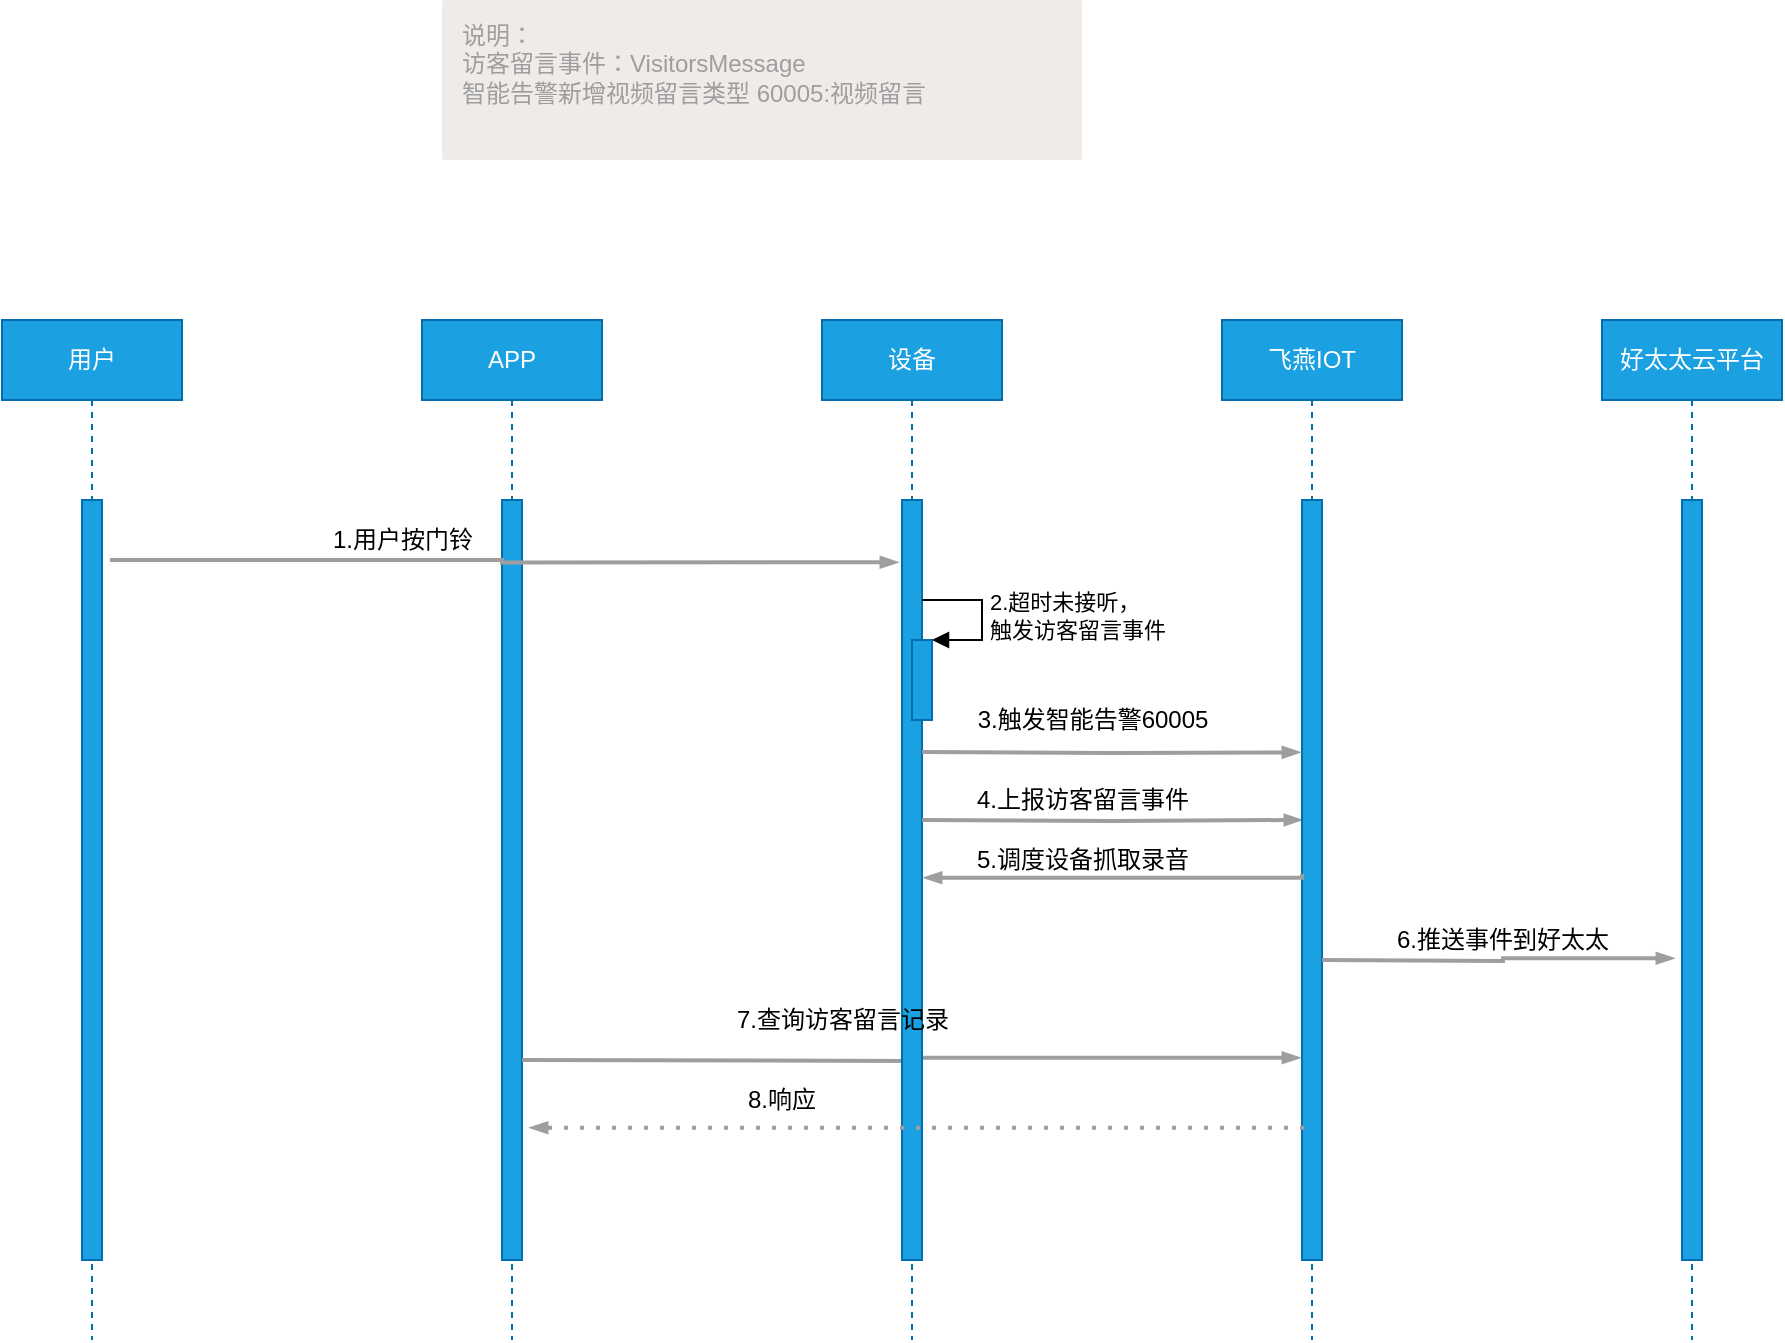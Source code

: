 <mxfile version="15.2.7" type="device"><diagram id="J1NdJrgx_1njmjQttfgB" name="第 1 页"><mxGraphModel dx="1086" dy="1975" grid="1" gridSize="10" guides="1" tooltips="1" connect="1" arrows="1" fold="1" page="1" pageScale="1" pageWidth="827" pageHeight="1169" math="0" shadow="0"><root><mxCell id="0"/><mxCell id="1" parent="0"/><mxCell id="nYSz3AVvBrGewztdGlZm-1" value="用户" style="shape=umlLifeline;perimeter=lifelinePerimeter;whiteSpace=wrap;html=1;container=1;collapsible=0;recursiveResize=0;outlineConnect=0;fillColor=#1ba1e2;strokeColor=#006EAF;fontColor=#ffffff;" parent="1" vertex="1"><mxGeometry x="90" y="100" width="90" height="510" as="geometry"/></mxCell><mxCell id="nYSz3AVvBrGewztdGlZm-5" value="" style="html=1;points=[];perimeter=orthogonalPerimeter;fillColor=#1ba1e2;strokeColor=#006EAF;fontColor=#ffffff;" parent="nYSz3AVvBrGewztdGlZm-1" vertex="1"><mxGeometry x="40" y="90" width="10" height="380" as="geometry"/></mxCell><mxCell id="nYSz3AVvBrGewztdGlZm-2" value="APP" style="shape=umlLifeline;perimeter=lifelinePerimeter;whiteSpace=wrap;html=1;container=1;collapsible=0;recursiveResize=0;outlineConnect=0;fillColor=#1ba1e2;strokeColor=#006EAF;fontColor=#ffffff;" parent="1" vertex="1"><mxGeometry x="300" y="100" width="90" height="510" as="geometry"/></mxCell><mxCell id="nYSz3AVvBrGewztdGlZm-8" value="" style="html=1;points=[];perimeter=orthogonalPerimeter;fillColor=#1ba1e2;strokeColor=#006EAF;fontColor=#ffffff;" parent="nYSz3AVvBrGewztdGlZm-2" vertex="1"><mxGeometry x="40" y="90" width="10" height="380" as="geometry"/></mxCell><mxCell id="nYSz3AVvBrGewztdGlZm-26" value="" style="edgeStyle=orthogonalEdgeStyle;fontSize=12;html=1;endArrow=blockThin;endFill=1;rounded=0;strokeWidth=2;endSize=4;startSize=4;dashed=0;strokeColor=#9E9E9E;entryX=-0.1;entryY=0.734;entryDx=0;entryDy=0;entryPerimeter=0;" parent="nYSz3AVvBrGewztdGlZm-2" target="nYSz3AVvBrGewztdGlZm-10" edge="1"><mxGeometry width="100" relative="1" as="geometry"><mxPoint x="50" y="370" as="sourcePoint"/><mxPoint x="150" y="370" as="targetPoint"/></mxGeometry></mxCell><mxCell id="nYSz3AVvBrGewztdGlZm-3" value="设备" style="shape=umlLifeline;perimeter=lifelinePerimeter;whiteSpace=wrap;html=1;container=1;collapsible=0;recursiveResize=0;outlineConnect=0;fillColor=#1ba1e2;strokeColor=#006EAF;fontColor=#ffffff;" parent="1" vertex="1"><mxGeometry x="500" y="100" width="90" height="510" as="geometry"/></mxCell><mxCell id="nYSz3AVvBrGewztdGlZm-9" value="" style="html=1;points=[];perimeter=orthogonalPerimeter;fillColor=#1ba1e2;strokeColor=#006EAF;fontColor=#ffffff;" parent="nYSz3AVvBrGewztdGlZm-3" vertex="1"><mxGeometry x="40" y="90" width="10" height="380" as="geometry"/></mxCell><mxCell id="nYSz3AVvBrGewztdGlZm-13" value="" style="html=1;points=[];perimeter=orthogonalPerimeter;fillColor=#1ba1e2;strokeColor=#006EAF;fontColor=#ffffff;" parent="nYSz3AVvBrGewztdGlZm-3" vertex="1"><mxGeometry x="45" y="160" width="10" height="40" as="geometry"/></mxCell><mxCell id="nYSz3AVvBrGewztdGlZm-14" value="2.超时未接听，&lt;br&gt;触发访客留言事件" style="edgeStyle=orthogonalEdgeStyle;html=1;align=left;spacingLeft=2;endArrow=block;rounded=0;entryX=1;entryY=0;" parent="nYSz3AVvBrGewztdGlZm-3" target="nYSz3AVvBrGewztdGlZm-13" edge="1"><mxGeometry relative="1" as="geometry"><mxPoint x="50" y="140" as="sourcePoint"/><Array as="points"><mxPoint x="80" y="140"/></Array></mxGeometry></mxCell><mxCell id="nYSz3AVvBrGewztdGlZm-18" value="" style="edgeStyle=orthogonalEdgeStyle;fontSize=12;html=1;endArrow=blockThin;endFill=1;rounded=0;strokeWidth=2;endSize=4;startSize=4;dashed=0;strokeColor=#9E9E9E;entryX=0;entryY=0.421;entryDx=0;entryDy=0;entryPerimeter=0;" parent="nYSz3AVvBrGewztdGlZm-3" target="nYSz3AVvBrGewztdGlZm-10" edge="1"><mxGeometry width="100" relative="1" as="geometry"><mxPoint x="50" y="250" as="sourcePoint"/><mxPoint x="230" y="250" as="targetPoint"/></mxGeometry></mxCell><mxCell id="nYSz3AVvBrGewztdGlZm-4" value="飞燕IOT" style="shape=umlLifeline;perimeter=lifelinePerimeter;whiteSpace=wrap;html=1;container=1;collapsible=0;recursiveResize=0;outlineConnect=0;fillColor=#1ba1e2;strokeColor=#006EAF;fontColor=#ffffff;" parent="1" vertex="1"><mxGeometry x="700" y="100" width="90" height="510" as="geometry"/></mxCell><mxCell id="nYSz3AVvBrGewztdGlZm-10" value="" style="html=1;points=[];perimeter=orthogonalPerimeter;fillColor=#1ba1e2;strokeColor=#006EAF;fontColor=#ffffff;" parent="nYSz3AVvBrGewztdGlZm-4" vertex="1"><mxGeometry x="40" y="90" width="10" height="380" as="geometry"/></mxCell><mxCell id="nYSz3AVvBrGewztdGlZm-24" value="" style="edgeStyle=orthogonalEdgeStyle;fontSize=12;html=1;endArrow=blockThin;endFill=1;rounded=0;strokeWidth=2;endSize=4;startSize=4;dashed=0;strokeColor=#9E9E9E;entryX=-0.4;entryY=0.603;entryDx=0;entryDy=0;entryPerimeter=0;" parent="nYSz3AVvBrGewztdGlZm-4" target="nYSz3AVvBrGewztdGlZm-23" edge="1"><mxGeometry width="100" relative="1" as="geometry"><mxPoint x="50" y="320" as="sourcePoint"/><mxPoint x="150" y="320" as="targetPoint"/></mxGeometry></mxCell><mxCell id="nYSz3AVvBrGewztdGlZm-11" value="" style="edgeStyle=orthogonalEdgeStyle;fontSize=12;html=1;endArrow=blockThin;endFill=1;rounded=0;strokeWidth=2;endSize=4;startSize=4;dashed=0;strokeColor=#9E9E9E;exitX=1.4;exitY=0.079;exitDx=0;exitDy=0;exitPerimeter=0;entryX=-0.2;entryY=0.082;entryDx=0;entryDy=0;entryPerimeter=0;" parent="1" source="nYSz3AVvBrGewztdGlZm-5" target="nYSz3AVvBrGewztdGlZm-9" edge="1"><mxGeometry width="100" relative="1" as="geometry"><mxPoint x="150" y="260" as="sourcePoint"/><mxPoint x="250" y="260" as="targetPoint"/></mxGeometry></mxCell><mxCell id="nYSz3AVvBrGewztdGlZm-12" value="1.用户按门铃" style="text;html=1;align=center;verticalAlign=middle;resizable=0;points=[];autosize=1;strokeColor=none;fillColor=none;" parent="1" vertex="1"><mxGeometry x="245" y="200" width="90" height="20" as="geometry"/></mxCell><mxCell id="nYSz3AVvBrGewztdGlZm-15" value="说明：&lt;br&gt;访客留言事件：VisitorsMessage&lt;br&gt;智能告警新增视频留言类型 60005:视频留言&lt;br&gt;" style="sketch=0;points=[[0,0,0],[0.25,0,0],[0.5,0,0],[0.75,0,0],[1,0,0],[1,0.25,0],[1,0.5,0],[1,0.75,0],[1,1,0],[0.75,1,0],[0.5,1,0],[0.25,1,0],[0,1,0],[0,0.75,0],[0,0.5,0],[0,0.25,0]];rounded=1;absoluteArcSize=1;arcSize=2;html=1;strokeColor=none;gradientColor=none;shadow=0;dashed=0;fontSize=12;fontColor=#9E9E9E;align=left;verticalAlign=top;spacing=10;spacingTop=-4;fillColor=#EFEBE9;" parent="1" vertex="1"><mxGeometry x="310" y="-60" width="320" height="80" as="geometry"/></mxCell><mxCell id="nYSz3AVvBrGewztdGlZm-16" value="" style="edgeStyle=orthogonalEdgeStyle;fontSize=12;html=1;endArrow=blockThin;endFill=1;rounded=0;strokeWidth=2;endSize=4;startSize=4;dashed=0;strokeColor=#9E9E9E;entryX=-0.1;entryY=0.332;entryDx=0;entryDy=0;entryPerimeter=0;" parent="1" target="nYSz3AVvBrGewztdGlZm-10" edge="1"><mxGeometry width="100" relative="1" as="geometry"><mxPoint x="550" y="316" as="sourcePoint"/><mxPoint x="530" y="410" as="targetPoint"/></mxGeometry></mxCell><mxCell id="nYSz3AVvBrGewztdGlZm-17" value="3.触发智能告警60005" style="text;html=1;align=center;verticalAlign=middle;resizable=0;points=[];autosize=1;strokeColor=none;fillColor=none;" parent="1" vertex="1"><mxGeometry x="570" y="290" width="130" height="20" as="geometry"/></mxCell><mxCell id="nYSz3AVvBrGewztdGlZm-19" value="4.上报访客留言事件" style="text;html=1;align=center;verticalAlign=middle;resizable=0;points=[];autosize=1;strokeColor=none;fillColor=none;" parent="1" vertex="1"><mxGeometry x="570" y="330" width="120" height="20" as="geometry"/></mxCell><mxCell id="nYSz3AVvBrGewztdGlZm-20" value="" style="edgeStyle=orthogonalEdgeStyle;fontSize=12;html=1;endArrow=blockThin;endFill=1;rounded=0;strokeWidth=2;endSize=4;startSize=4;dashed=0;strokeColor=#9E9E9E;exitX=0;exitY=0.492;exitDx=0;exitDy=0;exitPerimeter=0;entryX=1.1;entryY=0.497;entryDx=0;entryDy=0;entryPerimeter=0;" parent="1" source="nYSz3AVvBrGewztdGlZm-10" target="nYSz3AVvBrGewztdGlZm-9" edge="1"><mxGeometry width="100" relative="1" as="geometry"><mxPoint x="600" y="470" as="sourcePoint"/><mxPoint x="700" y="470" as="targetPoint"/><Array as="points"><mxPoint x="740" y="379"/></Array></mxGeometry></mxCell><mxCell id="nYSz3AVvBrGewztdGlZm-21" value="5.调度设备抓取录音" style="text;html=1;align=center;verticalAlign=middle;resizable=0;points=[];autosize=1;strokeColor=none;fillColor=none;" parent="1" vertex="1"><mxGeometry x="570" y="360" width="120" height="20" as="geometry"/></mxCell><mxCell id="nYSz3AVvBrGewztdGlZm-22" value="好太太云平台" style="shape=umlLifeline;perimeter=lifelinePerimeter;whiteSpace=wrap;html=1;container=1;collapsible=0;recursiveResize=0;outlineConnect=0;fillColor=#1ba1e2;strokeColor=#006EAF;fontColor=#ffffff;" parent="1" vertex="1"><mxGeometry x="890" y="100" width="90" height="510" as="geometry"/></mxCell><mxCell id="nYSz3AVvBrGewztdGlZm-23" value="" style="html=1;points=[];perimeter=orthogonalPerimeter;fillColor=#1ba1e2;strokeColor=#006EAF;fontColor=#ffffff;" parent="nYSz3AVvBrGewztdGlZm-22" vertex="1"><mxGeometry x="40" y="90" width="10" height="380" as="geometry"/></mxCell><mxCell id="nYSz3AVvBrGewztdGlZm-25" value="6.推送事件到好太太" style="text;html=1;align=center;verticalAlign=middle;resizable=0;points=[];autosize=1;strokeColor=none;fillColor=none;" parent="1" vertex="1"><mxGeometry x="780" y="400" width="120" height="20" as="geometry"/></mxCell><mxCell id="nYSz3AVvBrGewztdGlZm-27" value="7.查询访客留言记录" style="text;html=1;align=center;verticalAlign=middle;resizable=0;points=[];autosize=1;strokeColor=none;fillColor=none;" parent="1" vertex="1"><mxGeometry x="450" y="440" width="120" height="20" as="geometry"/></mxCell><mxCell id="nYSz3AVvBrGewztdGlZm-28" value="" style="edgeStyle=orthogonalEdgeStyle;fontSize=12;html=1;endArrow=blockThin;endFill=1;rounded=0;strokeWidth=2;endSize=4;startSize=4;dashed=1;dashPattern=1 3;strokeColor=#9E9E9E;exitX=0.1;exitY=0.826;exitDx=0;exitDy=0;exitPerimeter=0;entryX=1.4;entryY=0.826;entryDx=0;entryDy=0;entryPerimeter=0;" parent="1" source="nYSz3AVvBrGewztdGlZm-10" target="nYSz3AVvBrGewztdGlZm-8" edge="1"><mxGeometry width="100" relative="1" as="geometry"><mxPoint x="450" y="650" as="sourcePoint"/><mxPoint x="550" y="650" as="targetPoint"/></mxGeometry></mxCell><mxCell id="nYSz3AVvBrGewztdGlZm-30" value="8.响应" style="text;html=1;strokeColor=none;fillColor=none;align=center;verticalAlign=middle;whiteSpace=wrap;rounded=0;" parent="1" vertex="1"><mxGeometry x="460" y="480" width="40" height="20" as="geometry"/></mxCell></root></mxGraphModel></diagram></mxfile>